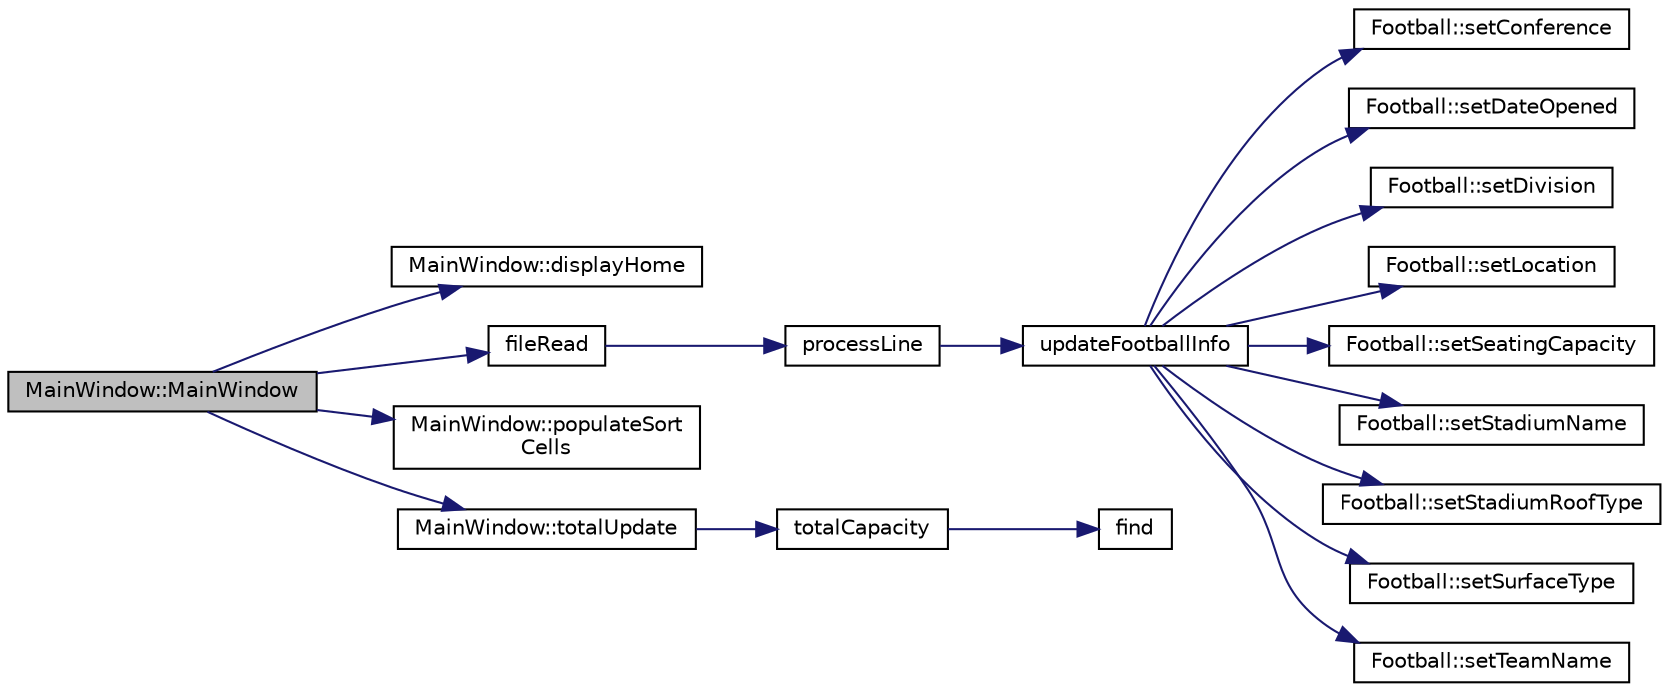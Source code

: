 digraph "MainWindow::MainWindow"
{
 // LATEX_PDF_SIZE
  edge [fontname="Helvetica",fontsize="10",labelfontname="Helvetica",labelfontsize="10"];
  node [fontname="Helvetica",fontsize="10",shape=record];
  rankdir="LR";
  Node1 [label="MainWindow::MainWindow",height=0.2,width=0.4,color="black", fillcolor="grey75", style="filled", fontcolor="black",tooltip=" "];
  Node1 -> Node2 [color="midnightblue",fontsize="10",style="solid",fontname="Helvetica"];
  Node2 [label="MainWindow::displayHome",height=0.2,width=0.4,color="black", fillcolor="white", style="filled",URL="$class_main_window.html#a3a96f21a64fe8b2444576b234bb5466f",tooltip=" "];
  Node1 -> Node3 [color="midnightblue",fontsize="10",style="solid",fontname="Helvetica"];
  Node3 [label="fileRead",height=0.2,width=0.4,color="black", fillcolor="white", style="filled",URL="$init_8cpp.html#ae67363b9a23c86188905cd6bcdf74764",tooltip=" "];
  Node3 -> Node4 [color="midnightblue",fontsize="10",style="solid",fontname="Helvetica"];
  Node4 [label="processLine",height=0.2,width=0.4,color="black", fillcolor="white", style="filled",URL="$init_8cpp.html#af7f3614e268583403c9939ca8521b98a",tooltip=" "];
  Node4 -> Node5 [color="midnightblue",fontsize="10",style="solid",fontname="Helvetica"];
  Node5 [label="updateFootballInfo",height=0.2,width=0.4,color="black", fillcolor="white", style="filled",URL="$init_8cpp.html#a48e69591d0ec65e85ab9a184b3026692",tooltip=" "];
  Node5 -> Node6 [color="midnightblue",fontsize="10",style="solid",fontname="Helvetica"];
  Node6 [label="Football::setConference",height=0.2,width=0.4,color="black", fillcolor="white", style="filled",URL="$class_football.html#a7a4cf083f24750b12a3b7f4716407583",tooltip=" "];
  Node5 -> Node7 [color="midnightblue",fontsize="10",style="solid",fontname="Helvetica"];
  Node7 [label="Football::setDateOpened",height=0.2,width=0.4,color="black", fillcolor="white", style="filled",URL="$class_football.html#a005b1a4e38f96b0726c6be660528074c",tooltip=" "];
  Node5 -> Node8 [color="midnightblue",fontsize="10",style="solid",fontname="Helvetica"];
  Node8 [label="Football::setDivision",height=0.2,width=0.4,color="black", fillcolor="white", style="filled",URL="$class_football.html#ab1426b08b3b8fe37c4451097f5f70c64",tooltip=" "];
  Node5 -> Node9 [color="midnightblue",fontsize="10",style="solid",fontname="Helvetica"];
  Node9 [label="Football::setLocation",height=0.2,width=0.4,color="black", fillcolor="white", style="filled",URL="$class_football.html#acdd13663d5a113042cd2e075c725cb01",tooltip=" "];
  Node5 -> Node10 [color="midnightblue",fontsize="10",style="solid",fontname="Helvetica"];
  Node10 [label="Football::setSeatingCapacity",height=0.2,width=0.4,color="black", fillcolor="white", style="filled",URL="$class_football.html#adba27e14199107914cd78db40fdd143c",tooltip=" "];
  Node5 -> Node11 [color="midnightblue",fontsize="10",style="solid",fontname="Helvetica"];
  Node11 [label="Football::setStadiumName",height=0.2,width=0.4,color="black", fillcolor="white", style="filled",URL="$class_football.html#a3bbbdb96d8c9bfe2c2f8c64883d7ae46",tooltip=" "];
  Node5 -> Node12 [color="midnightblue",fontsize="10",style="solid",fontname="Helvetica"];
  Node12 [label="Football::setStadiumRoofType",height=0.2,width=0.4,color="black", fillcolor="white", style="filled",URL="$class_football.html#ad697a8ad2987cc8e824c38d2b00d6655",tooltip=" "];
  Node5 -> Node13 [color="midnightblue",fontsize="10",style="solid",fontname="Helvetica"];
  Node13 [label="Football::setSurfaceType",height=0.2,width=0.4,color="black", fillcolor="white", style="filled",URL="$class_football.html#ab6e5c0a3e8393a7bc0ff73160ad35927",tooltip=" "];
  Node5 -> Node14 [color="midnightblue",fontsize="10",style="solid",fontname="Helvetica"];
  Node14 [label="Football::setTeamName",height=0.2,width=0.4,color="black", fillcolor="white", style="filled",URL="$class_football.html#ac41eaab08c2642bbace07dddfba3793f",tooltip=" "];
  Node1 -> Node15 [color="midnightblue",fontsize="10",style="solid",fontname="Helvetica"];
  Node15 [label="MainWindow::populateSort\lCells",height=0.2,width=0.4,color="black", fillcolor="white", style="filled",URL="$class_main_window.html#a2194027ee49d71c263b70ffa961f16c8",tooltip=" "];
  Node1 -> Node16 [color="midnightblue",fontsize="10",style="solid",fontname="Helvetica"];
  Node16 [label="MainWindow::totalUpdate",height=0.2,width=0.4,color="black", fillcolor="white", style="filled",URL="$class_main_window.html#a733ecd2809146cb8725fd8248a960aca",tooltip=" "];
  Node16 -> Node17 [color="midnightblue",fontsize="10",style="solid",fontname="Helvetica"];
  Node17 [label="totalCapacity",height=0.2,width=0.4,color="black", fillcolor="white", style="filled",URL="$sort_8cpp.html#a75c465491e2c95e78598166ccb3dfd18",tooltip=" "];
  Node17 -> Node18 [color="midnightblue",fontsize="10",style="solid",fontname="Helvetica"];
  Node18 [label="find",height=0.2,width=0.4,color="black", fillcolor="white", style="filled",URL="$sort_8cpp.html#a5c09b313e479f1cbf6c118c8a1681618",tooltip=" "];
}
